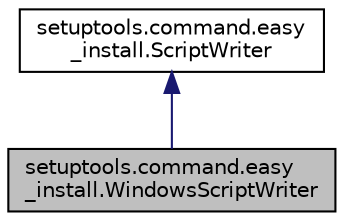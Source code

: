digraph "setuptools.command.easy_install.WindowsScriptWriter"
{
 // LATEX_PDF_SIZE
  edge [fontname="Helvetica",fontsize="10",labelfontname="Helvetica",labelfontsize="10"];
  node [fontname="Helvetica",fontsize="10",shape=record];
  Node1 [label="setuptools.command.easy\l_install.WindowsScriptWriter",height=0.2,width=0.4,color="black", fillcolor="grey75", style="filled", fontcolor="black",tooltip=" "];
  Node2 -> Node1 [dir="back",color="midnightblue",fontsize="10",style="solid",fontname="Helvetica"];
  Node2 [label="setuptools.command.easy\l_install.ScriptWriter",height=0.2,width=0.4,color="black", fillcolor="white", style="filled",URL="$da/d2c/classsetuptools_1_1command_1_1easy__install_1_1_script_writer.html",tooltip=" "];
}
